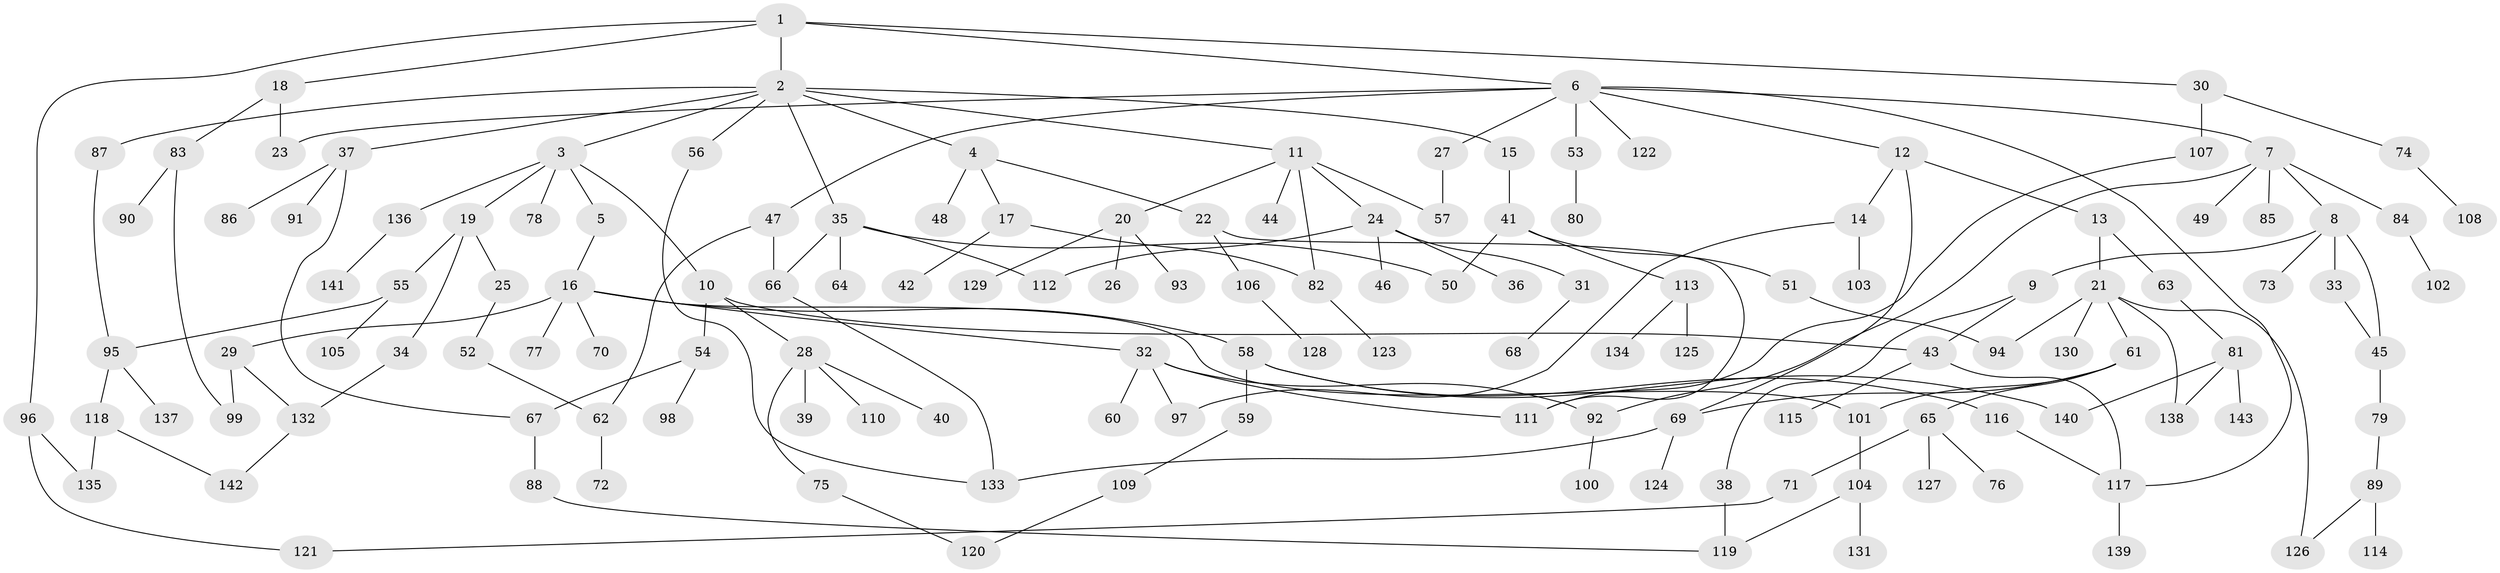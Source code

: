 // coarse degree distribution, {6: 0.030927835051546393, 13: 0.010309278350515464, 5: 0.061855670103092786, 4: 0.10309278350515463, 2: 0.27835051546391754, 10: 0.010309278350515464, 3: 0.15463917525773196, 7: 0.020618556701030927, 1: 0.32989690721649484}
// Generated by graph-tools (version 1.1) at 2025/41/03/06/25 10:41:29]
// undirected, 143 vertices, 175 edges
graph export_dot {
graph [start="1"]
  node [color=gray90,style=filled];
  1;
  2;
  3;
  4;
  5;
  6;
  7;
  8;
  9;
  10;
  11;
  12;
  13;
  14;
  15;
  16;
  17;
  18;
  19;
  20;
  21;
  22;
  23;
  24;
  25;
  26;
  27;
  28;
  29;
  30;
  31;
  32;
  33;
  34;
  35;
  36;
  37;
  38;
  39;
  40;
  41;
  42;
  43;
  44;
  45;
  46;
  47;
  48;
  49;
  50;
  51;
  52;
  53;
  54;
  55;
  56;
  57;
  58;
  59;
  60;
  61;
  62;
  63;
  64;
  65;
  66;
  67;
  68;
  69;
  70;
  71;
  72;
  73;
  74;
  75;
  76;
  77;
  78;
  79;
  80;
  81;
  82;
  83;
  84;
  85;
  86;
  87;
  88;
  89;
  90;
  91;
  92;
  93;
  94;
  95;
  96;
  97;
  98;
  99;
  100;
  101;
  102;
  103;
  104;
  105;
  106;
  107;
  108;
  109;
  110;
  111;
  112;
  113;
  114;
  115;
  116;
  117;
  118;
  119;
  120;
  121;
  122;
  123;
  124;
  125;
  126;
  127;
  128;
  129;
  130;
  131;
  132;
  133;
  134;
  135;
  136;
  137;
  138;
  139;
  140;
  141;
  142;
  143;
  1 -- 2;
  1 -- 6;
  1 -- 18;
  1 -- 30;
  1 -- 96;
  2 -- 3;
  2 -- 4;
  2 -- 11;
  2 -- 15;
  2 -- 35;
  2 -- 37;
  2 -- 56;
  2 -- 87;
  3 -- 5;
  3 -- 10;
  3 -- 19;
  3 -- 78;
  3 -- 136;
  4 -- 17;
  4 -- 22;
  4 -- 48;
  5 -- 16;
  6 -- 7;
  6 -- 12;
  6 -- 27;
  6 -- 47;
  6 -- 53;
  6 -- 122;
  6 -- 117;
  6 -- 23;
  7 -- 8;
  7 -- 49;
  7 -- 84;
  7 -- 85;
  7 -- 92;
  8 -- 9;
  8 -- 33;
  8 -- 73;
  8 -- 45;
  9 -- 38;
  9 -- 43;
  10 -- 28;
  10 -- 43;
  10 -- 54;
  11 -- 20;
  11 -- 24;
  11 -- 44;
  11 -- 82;
  11 -- 57;
  12 -- 13;
  12 -- 14;
  12 -- 69;
  13 -- 21;
  13 -- 63;
  14 -- 97;
  14 -- 103;
  15 -- 41;
  16 -- 29;
  16 -- 32;
  16 -- 58;
  16 -- 70;
  16 -- 77;
  16 -- 101;
  17 -- 42;
  17 -- 82;
  18 -- 23;
  18 -- 83;
  19 -- 25;
  19 -- 34;
  19 -- 55;
  20 -- 26;
  20 -- 93;
  20 -- 129;
  21 -- 61;
  21 -- 130;
  21 -- 138;
  21 -- 94;
  21 -- 126;
  22 -- 106;
  22 -- 111;
  24 -- 31;
  24 -- 36;
  24 -- 46;
  24 -- 112;
  25 -- 52;
  27 -- 57;
  28 -- 39;
  28 -- 40;
  28 -- 75;
  28 -- 110;
  29 -- 132;
  29 -- 99;
  30 -- 74;
  30 -- 107;
  31 -- 68;
  32 -- 60;
  32 -- 92;
  32 -- 111;
  32 -- 97;
  33 -- 45;
  34 -- 132;
  35 -- 64;
  35 -- 112;
  35 -- 66;
  35 -- 50;
  37 -- 67;
  37 -- 86;
  37 -- 91;
  38 -- 119;
  41 -- 50;
  41 -- 51;
  41 -- 113;
  43 -- 115;
  43 -- 117;
  45 -- 79;
  47 -- 66;
  47 -- 62;
  51 -- 94;
  52 -- 62;
  53 -- 80;
  54 -- 98;
  54 -- 67;
  55 -- 105;
  55 -- 95;
  56 -- 133;
  58 -- 59;
  58 -- 116;
  58 -- 140;
  59 -- 109;
  61 -- 65;
  61 -- 69;
  61 -- 101;
  62 -- 72;
  63 -- 81;
  65 -- 71;
  65 -- 76;
  65 -- 127;
  66 -- 133;
  67 -- 88;
  69 -- 124;
  69 -- 133;
  71 -- 121;
  74 -- 108;
  75 -- 120;
  79 -- 89;
  81 -- 138;
  81 -- 140;
  81 -- 143;
  82 -- 123;
  83 -- 90;
  83 -- 99;
  84 -- 102;
  87 -- 95;
  88 -- 119;
  89 -- 114;
  89 -- 126;
  92 -- 100;
  95 -- 118;
  95 -- 137;
  96 -- 135;
  96 -- 121;
  101 -- 104;
  104 -- 131;
  104 -- 119;
  106 -- 128;
  107 -- 111;
  109 -- 120;
  113 -- 125;
  113 -- 134;
  116 -- 117;
  117 -- 139;
  118 -- 135;
  118 -- 142;
  132 -- 142;
  136 -- 141;
}
